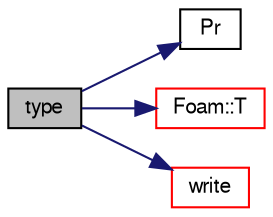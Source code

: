 digraph "type"
{
  bgcolor="transparent";
  edge [fontname="FreeSans",fontsize="10",labelfontname="FreeSans",labelfontsize="10"];
  node [fontname="FreeSans",fontsize="10",shape=record];
  rankdir="LR";
  Node58 [label="type",height=0.2,width=0.4,color="black", fillcolor="grey75", style="filled", fontcolor="black"];
  Node58 -> Node59 [color="midnightblue",fontsize="10",style="solid",fontname="FreeSans"];
  Node59 [label="Pr",height=0.2,width=0.4,color="black",URL="$a39152.html#a1db7a9e58e450e6ddc830a30f0674a02"];
  Node58 -> Node60 [color="midnightblue",fontsize="10",style="solid",fontname="FreeSans"];
  Node60 [label="Foam::T",height=0.2,width=0.4,color="red",URL="$a21124.html#ae57fda0abb14bb0944947c463c6e09d4"];
  Node58 -> Node65 [color="midnightblue",fontsize="10",style="solid",fontname="FreeSans"];
  Node65 [label="write",height=0.2,width=0.4,color="red",URL="$a30282.html#a78cec3e4ecac4a89a3ad8d38f2ad21f5",tooltip="Write to stream. "];
}
